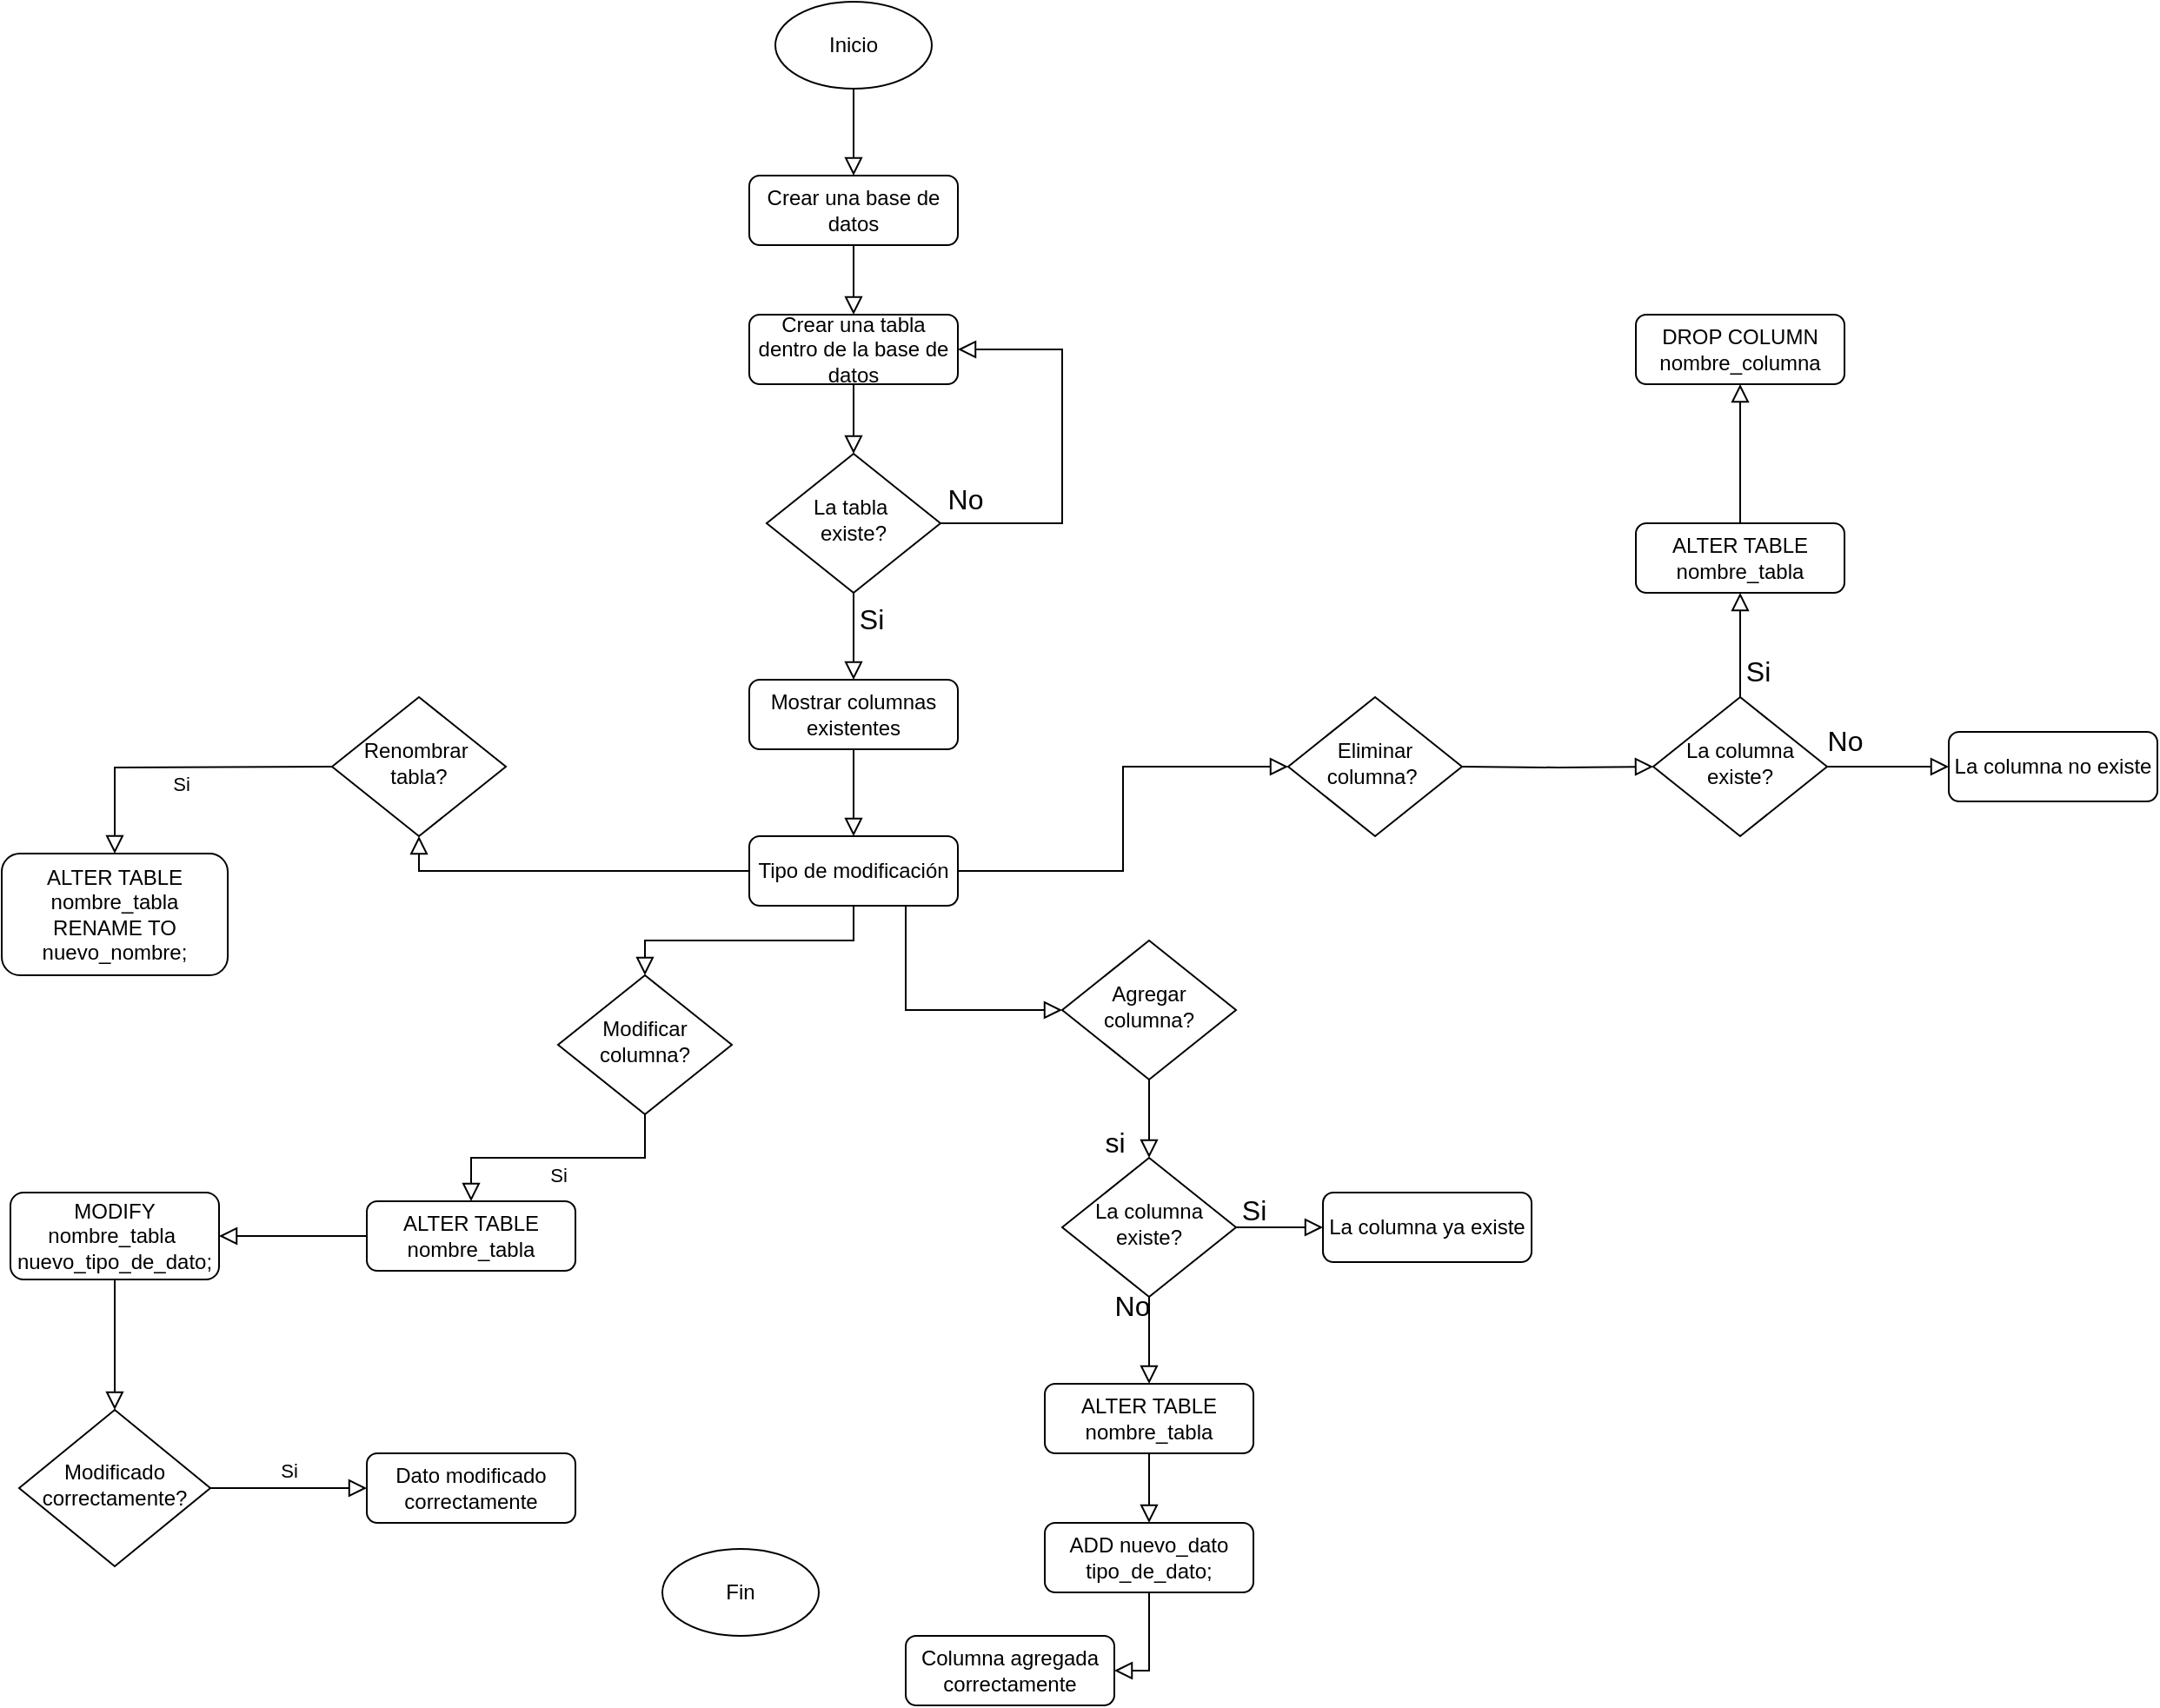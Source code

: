 <mxfile version="26.1.0">
  <diagram id="C5RBs43oDa-KdzZeNtuy" name="Page-1">
    <mxGraphModel dx="1835" dy="2219" grid="1" gridSize="10" guides="1" tooltips="1" connect="1" arrows="1" fold="1" page="1" pageScale="1" pageWidth="827" pageHeight="1169" math="0" shadow="0">
      <root>
        <mxCell id="WIyWlLk6GJQsqaUBKTNV-0" />
        <mxCell id="WIyWlLk6GJQsqaUBKTNV-1" parent="WIyWlLk6GJQsqaUBKTNV-0" />
        <mxCell id="WIyWlLk6GJQsqaUBKTNV-2" value="" style="rounded=0;html=1;jettySize=auto;orthogonalLoop=1;fontSize=11;endArrow=block;endFill=0;endSize=8;strokeWidth=1;shadow=0;labelBackgroundColor=none;edgeStyle=orthogonalEdgeStyle;entryX=0.5;entryY=0;entryDx=0;entryDy=0;" parent="WIyWlLk6GJQsqaUBKTNV-1" source="WIyWlLk6GJQsqaUBKTNV-3" target="C9Z1ZDKZKIPc8T6fknlQ-0" edge="1">
          <mxGeometry relative="1" as="geometry">
            <mxPoint x="220" y="-280" as="targetPoint" />
          </mxGeometry>
        </mxCell>
        <mxCell id="WIyWlLk6GJQsqaUBKTNV-3" value="Crear una base de datos" style="rounded=1;whiteSpace=wrap;html=1;fontSize=12;glass=0;strokeWidth=1;shadow=0;" parent="WIyWlLk6GJQsqaUBKTNV-1" vertex="1">
          <mxGeometry x="160" y="-350" width="120" height="40" as="geometry" />
        </mxCell>
        <mxCell id="WIyWlLk6GJQsqaUBKTNV-9" value="" style="edgeStyle=orthogonalEdgeStyle;rounded=0;html=1;jettySize=auto;orthogonalLoop=1;fontSize=11;endArrow=block;endFill=0;endSize=8;strokeWidth=1;shadow=0;labelBackgroundColor=none;exitX=0.5;exitY=1;exitDx=0;exitDy=0;entryX=0.5;entryY=0;entryDx=0;entryDy=0;" parent="WIyWlLk6GJQsqaUBKTNV-1" source="C9Z1ZDKZKIPc8T6fknlQ-44" target="C9Z1ZDKZKIPc8T6fknlQ-64" edge="1">
          <mxGeometry y="10" relative="1" as="geometry">
            <mxPoint as="offset" />
            <mxPoint x="480.0" y="170" as="sourcePoint" />
            <mxPoint x="530" y="130" as="targetPoint" />
          </mxGeometry>
        </mxCell>
        <mxCell id="C9Z1ZDKZKIPc8T6fknlQ-0" value="Crear una tabla dentro de la base de datos" style="rounded=1;whiteSpace=wrap;html=1;fontSize=12;glass=0;strokeWidth=1;shadow=0;" vertex="1" parent="WIyWlLk6GJQsqaUBKTNV-1">
          <mxGeometry x="160" y="-270" width="120" height="40" as="geometry" />
        </mxCell>
        <mxCell id="C9Z1ZDKZKIPc8T6fknlQ-5" value="" style="edgeStyle=orthogonalEdgeStyle;rounded=0;html=1;jettySize=auto;orthogonalLoop=1;fontSize=11;endArrow=block;endFill=0;endSize=8;strokeWidth=1;shadow=0;labelBackgroundColor=none;exitX=0.5;exitY=1;exitDx=0;exitDy=0;" edge="1" parent="WIyWlLk6GJQsqaUBKTNV-1" source="C9Z1ZDKZKIPc8T6fknlQ-64" target="C9Z1ZDKZKIPc8T6fknlQ-7">
          <mxGeometry x="-1" y="72" relative="1" as="geometry">
            <mxPoint x="-40" y="12" as="offset" />
            <mxPoint x="590" y="150" as="sourcePoint" />
          </mxGeometry>
        </mxCell>
        <mxCell id="C9Z1ZDKZKIPc8T6fknlQ-7" value="ALTER TABLE&lt;div&gt;nombre_tabla&lt;/div&gt;" style="rounded=1;whiteSpace=wrap;html=1;fontSize=12;glass=0;strokeWidth=1;shadow=0;" vertex="1" parent="WIyWlLk6GJQsqaUBKTNV-1">
          <mxGeometry x="330" y="345" width="120" height="40" as="geometry" />
        </mxCell>
        <mxCell id="C9Z1ZDKZKIPc8T6fknlQ-8" value="ADD nuevo_dato&lt;div&gt;tipo_de_dato;&lt;/div&gt;" style="rounded=1;whiteSpace=wrap;html=1;fontSize=12;glass=0;strokeWidth=1;shadow=0;" vertex="1" parent="WIyWlLk6GJQsqaUBKTNV-1">
          <mxGeometry x="330" y="425" width="120" height="40" as="geometry" />
        </mxCell>
        <mxCell id="C9Z1ZDKZKIPc8T6fknlQ-9" value="" style="edgeStyle=orthogonalEdgeStyle;rounded=0;html=1;jettySize=auto;orthogonalLoop=1;fontSize=11;endArrow=block;endFill=0;endSize=8;strokeWidth=1;shadow=0;labelBackgroundColor=none;entryX=0.5;entryY=0;entryDx=0;entryDy=0;exitX=0.5;exitY=1;exitDx=0;exitDy=0;" edge="1" parent="WIyWlLk6GJQsqaUBKTNV-1" source="C9Z1ZDKZKIPc8T6fknlQ-7" target="C9Z1ZDKZKIPc8T6fknlQ-8">
          <mxGeometry y="10" relative="1" as="geometry">
            <mxPoint as="offset" />
            <mxPoint x="820" y="225" as="sourcePoint" />
            <mxPoint x="710" y="235" as="targetPoint" />
          </mxGeometry>
        </mxCell>
        <mxCell id="C9Z1ZDKZKIPc8T6fknlQ-11" value="Si" style="edgeStyle=orthogonalEdgeStyle;rounded=0;html=1;jettySize=auto;orthogonalLoop=1;fontSize=11;endArrow=block;endFill=0;endSize=8;strokeWidth=1;shadow=0;labelBackgroundColor=none;exitX=0.5;exitY=1;exitDx=0;exitDy=0;entryX=0.5;entryY=0;entryDx=0;entryDy=0;" edge="1" parent="WIyWlLk6GJQsqaUBKTNV-1" source="C9Z1ZDKZKIPc8T6fknlQ-43" target="C9Z1ZDKZKIPc8T6fknlQ-14">
          <mxGeometry y="10" relative="1" as="geometry">
            <mxPoint as="offset" />
            <mxPoint x="-20" y="280" as="targetPoint" />
          </mxGeometry>
        </mxCell>
        <mxCell id="C9Z1ZDKZKIPc8T6fknlQ-13" value="MODIFY nombre_tabla&amp;nbsp;&lt;div&gt;nuevo_tipo_de_dato;&lt;/div&gt;" style="rounded=1;whiteSpace=wrap;html=1;fontSize=12;glass=0;strokeWidth=1;shadow=0;" vertex="1" parent="WIyWlLk6GJQsqaUBKTNV-1">
          <mxGeometry x="-265" y="235" width="120" height="50" as="geometry" />
        </mxCell>
        <mxCell id="C9Z1ZDKZKIPc8T6fknlQ-14" value="ALTER TABLE nombre_tabla" style="rounded=1;whiteSpace=wrap;html=1;fontSize=12;glass=0;strokeWidth=1;shadow=0;" vertex="1" parent="WIyWlLk6GJQsqaUBKTNV-1">
          <mxGeometry x="-60" y="240" width="120" height="40" as="geometry" />
        </mxCell>
        <mxCell id="C9Z1ZDKZKIPc8T6fknlQ-15" value="" style="edgeStyle=orthogonalEdgeStyle;rounded=0;html=1;jettySize=auto;orthogonalLoop=1;fontSize=11;endArrow=block;endFill=0;endSize=8;strokeWidth=1;shadow=0;labelBackgroundColor=none;entryX=1;entryY=0.5;entryDx=0;entryDy=0;exitX=0;exitY=0.5;exitDx=0;exitDy=0;" edge="1" parent="WIyWlLk6GJQsqaUBKTNV-1" target="C9Z1ZDKZKIPc8T6fknlQ-13" source="C9Z1ZDKZKIPc8T6fknlQ-14">
          <mxGeometry y="10" relative="1" as="geometry">
            <mxPoint as="offset" />
            <mxPoint x="-200" y="350" as="sourcePoint" />
            <mxPoint x="-240" y="400" as="targetPoint" />
          </mxGeometry>
        </mxCell>
        <mxCell id="C9Z1ZDKZKIPc8T6fknlQ-18" value="Inicio" style="ellipse;whiteSpace=wrap;html=1;" vertex="1" parent="WIyWlLk6GJQsqaUBKTNV-1">
          <mxGeometry x="175" y="-450" width="90" height="50" as="geometry" />
        </mxCell>
        <mxCell id="C9Z1ZDKZKIPc8T6fknlQ-19" value="" style="rounded=0;html=1;jettySize=auto;orthogonalLoop=1;fontSize=11;endArrow=block;endFill=0;endSize=8;strokeWidth=1;shadow=0;labelBackgroundColor=none;edgeStyle=orthogonalEdgeStyle;entryX=0.5;entryY=0;entryDx=0;entryDy=0;exitX=0.5;exitY=1;exitDx=0;exitDy=0;" edge="1" parent="WIyWlLk6GJQsqaUBKTNV-1" source="C9Z1ZDKZKIPc8T6fknlQ-18" target="WIyWlLk6GJQsqaUBKTNV-3">
          <mxGeometry relative="1" as="geometry">
            <mxPoint x="230" y="-300" as="sourcePoint" />
            <mxPoint x="230" y="-260" as="targetPoint" />
          </mxGeometry>
        </mxCell>
        <mxCell id="C9Z1ZDKZKIPc8T6fknlQ-24" value="Modificado correctamente?" style="rhombus;whiteSpace=wrap;html=1;shadow=0;fontFamily=Helvetica;fontSize=12;align=center;strokeWidth=1;spacing=6;spacingTop=-4;" vertex="1" parent="WIyWlLk6GJQsqaUBKTNV-1">
          <mxGeometry x="-260" y="360" width="110" height="90" as="geometry" />
        </mxCell>
        <mxCell id="C9Z1ZDKZKIPc8T6fknlQ-25" value="" style="edgeStyle=orthogonalEdgeStyle;rounded=0;html=1;jettySize=auto;orthogonalLoop=1;fontSize=11;endArrow=block;endFill=0;endSize=8;strokeWidth=1;shadow=0;labelBackgroundColor=none;entryX=0.5;entryY=0;entryDx=0;entryDy=0;exitX=0.5;exitY=1;exitDx=0;exitDy=0;" edge="1" parent="WIyWlLk6GJQsqaUBKTNV-1" source="C9Z1ZDKZKIPc8T6fknlQ-13" target="C9Z1ZDKZKIPc8T6fknlQ-24">
          <mxGeometry y="10" relative="1" as="geometry">
            <mxPoint as="offset" />
            <mxPoint x="390" y="500" as="sourcePoint" />
            <mxPoint x="390" y="540" as="targetPoint" />
          </mxGeometry>
        </mxCell>
        <mxCell id="C9Z1ZDKZKIPc8T6fknlQ-26" value="Si" style="rounded=0;html=1;jettySize=auto;orthogonalLoop=1;fontSize=11;endArrow=block;endFill=0;endSize=8;strokeWidth=1;shadow=0;labelBackgroundColor=none;exitX=1;exitY=0.5;exitDx=0;exitDy=0;entryX=0;entryY=0.5;entryDx=0;entryDy=0;" edge="1" parent="WIyWlLk6GJQsqaUBKTNV-1" source="C9Z1ZDKZKIPc8T6fknlQ-24" target="C9Z1ZDKZKIPc8T6fknlQ-27">
          <mxGeometry y="10" relative="1" as="geometry">
            <mxPoint as="offset" />
            <mxPoint x="225" y="720" as="sourcePoint" />
            <mxPoint x="-200" y="470" as="targetPoint" />
          </mxGeometry>
        </mxCell>
        <mxCell id="C9Z1ZDKZKIPc8T6fknlQ-27" value="Dato modificado&lt;div&gt;correctamente&lt;/div&gt;" style="rounded=1;whiteSpace=wrap;html=1;fontSize=12;glass=0;strokeWidth=1;shadow=0;" vertex="1" parent="WIyWlLk6GJQsqaUBKTNV-1">
          <mxGeometry x="-60" y="385" width="120" height="40" as="geometry" />
        </mxCell>
        <mxCell id="C9Z1ZDKZKIPc8T6fknlQ-28" value="Fin" style="ellipse;whiteSpace=wrap;html=1;" vertex="1" parent="WIyWlLk6GJQsqaUBKTNV-1">
          <mxGeometry x="110" y="440" width="90" height="50" as="geometry" />
        </mxCell>
        <mxCell id="C9Z1ZDKZKIPc8T6fknlQ-33" value="Mostrar columnas existentes" style="rounded=1;whiteSpace=wrap;html=1;fontSize=12;glass=0;strokeWidth=1;shadow=0;" vertex="1" parent="WIyWlLk6GJQsqaUBKTNV-1">
          <mxGeometry x="160" y="-60" width="120" height="40" as="geometry" />
        </mxCell>
        <mxCell id="C9Z1ZDKZKIPc8T6fknlQ-34" value="" style="rounded=0;html=1;jettySize=auto;orthogonalLoop=1;fontSize=11;endArrow=block;endFill=0;endSize=8;strokeWidth=1;shadow=0;labelBackgroundColor=none;edgeStyle=orthogonalEdgeStyle;entryX=0.5;entryY=0;entryDx=0;entryDy=0;exitX=0.5;exitY=1;exitDx=0;exitDy=0;" edge="1" parent="WIyWlLk6GJQsqaUBKTNV-1" source="C9Z1ZDKZKIPc8T6fknlQ-0" target="C9Z1ZDKZKIPc8T6fknlQ-52">
          <mxGeometry relative="1" as="geometry">
            <mxPoint x="230" y="-170" as="sourcePoint" />
            <mxPoint x="230" y="-130" as="targetPoint" />
          </mxGeometry>
        </mxCell>
        <mxCell id="C9Z1ZDKZKIPc8T6fknlQ-35" value="Tipo de modificación" style="rounded=1;whiteSpace=wrap;html=1;fontSize=12;glass=0;strokeWidth=1;shadow=0;" vertex="1" parent="WIyWlLk6GJQsqaUBKTNV-1">
          <mxGeometry x="160" y="30" width="120" height="40" as="geometry" />
        </mxCell>
        <mxCell id="C9Z1ZDKZKIPc8T6fknlQ-37" value="" style="rounded=0;html=1;jettySize=auto;orthogonalLoop=1;fontSize=11;endArrow=block;endFill=0;endSize=8;strokeWidth=1;shadow=0;labelBackgroundColor=none;edgeStyle=orthogonalEdgeStyle;entryX=0.5;entryY=0;entryDx=0;entryDy=0;exitX=0.5;exitY=1;exitDx=0;exitDy=0;" edge="1" parent="WIyWlLk6GJQsqaUBKTNV-1" source="C9Z1ZDKZKIPc8T6fknlQ-33" target="C9Z1ZDKZKIPc8T6fknlQ-35">
          <mxGeometry relative="1" as="geometry">
            <mxPoint x="230" y="-90" as="sourcePoint" />
            <mxPoint x="230" y="-50" as="targetPoint" />
          </mxGeometry>
        </mxCell>
        <mxCell id="C9Z1ZDKZKIPc8T6fknlQ-42" value="Renombrar&amp;nbsp;&lt;div&gt;tabla?&lt;/div&gt;" style="rhombus;whiteSpace=wrap;html=1;shadow=0;fontFamily=Helvetica;fontSize=12;align=center;strokeWidth=1;spacing=6;spacingTop=-4;" vertex="1" parent="WIyWlLk6GJQsqaUBKTNV-1">
          <mxGeometry x="-80" y="-50" width="100" height="80" as="geometry" />
        </mxCell>
        <mxCell id="C9Z1ZDKZKIPc8T6fknlQ-43" value="Modificar columna?" style="rhombus;whiteSpace=wrap;html=1;shadow=0;fontFamily=Helvetica;fontSize=12;align=center;strokeWidth=1;spacing=6;spacingTop=-4;" vertex="1" parent="WIyWlLk6GJQsqaUBKTNV-1">
          <mxGeometry x="50" y="110" width="100" height="80" as="geometry" />
        </mxCell>
        <mxCell id="C9Z1ZDKZKIPc8T6fknlQ-44" value="Agregar columna?" style="rhombus;whiteSpace=wrap;html=1;shadow=0;fontFamily=Helvetica;fontSize=12;align=center;strokeWidth=1;spacing=6;spacingTop=-4;" vertex="1" parent="WIyWlLk6GJQsqaUBKTNV-1">
          <mxGeometry x="340" y="90" width="100" height="80" as="geometry" />
        </mxCell>
        <mxCell id="C9Z1ZDKZKIPc8T6fknlQ-45" value="Eliminar columna?&amp;nbsp;" style="rhombus;whiteSpace=wrap;html=1;shadow=0;fontFamily=Helvetica;fontSize=12;align=center;strokeWidth=1;spacing=6;spacingTop=-4;" vertex="1" parent="WIyWlLk6GJQsqaUBKTNV-1">
          <mxGeometry x="470" y="-50" width="100" height="80" as="geometry" />
        </mxCell>
        <mxCell id="C9Z1ZDKZKIPc8T6fknlQ-47" value="" style="edgeStyle=orthogonalEdgeStyle;rounded=0;html=1;jettySize=auto;orthogonalLoop=1;fontSize=11;endArrow=block;endFill=0;endSize=8;strokeWidth=1;shadow=0;labelBackgroundColor=none;exitX=0;exitY=0.5;exitDx=0;exitDy=0;entryX=0.5;entryY=1;entryDx=0;entryDy=0;" edge="1" parent="WIyWlLk6GJQsqaUBKTNV-1" source="C9Z1ZDKZKIPc8T6fknlQ-35" target="C9Z1ZDKZKIPc8T6fknlQ-42">
          <mxGeometry y="10" relative="1" as="geometry">
            <mxPoint as="offset" />
            <mxPoint x="90" y="220" as="sourcePoint" />
            <mxPoint x="-110" y="290" as="targetPoint" />
          </mxGeometry>
        </mxCell>
        <mxCell id="C9Z1ZDKZKIPc8T6fknlQ-48" value="" style="edgeStyle=orthogonalEdgeStyle;rounded=0;html=1;jettySize=auto;orthogonalLoop=1;fontSize=11;endArrow=block;endFill=0;endSize=8;strokeWidth=1;shadow=0;labelBackgroundColor=none;exitX=0.5;exitY=1;exitDx=0;exitDy=0;entryX=0.5;entryY=0;entryDx=0;entryDy=0;" edge="1" parent="WIyWlLk6GJQsqaUBKTNV-1" source="C9Z1ZDKZKIPc8T6fknlQ-35" target="C9Z1ZDKZKIPc8T6fknlQ-43">
          <mxGeometry y="10" relative="1" as="geometry">
            <mxPoint as="offset" />
            <mxPoint x="100" y="230" as="sourcePoint" />
            <mxPoint x="-100" y="300" as="targetPoint" />
          </mxGeometry>
        </mxCell>
        <mxCell id="C9Z1ZDKZKIPc8T6fknlQ-49" value="" style="edgeStyle=orthogonalEdgeStyle;rounded=0;html=1;jettySize=auto;orthogonalLoop=1;fontSize=11;endArrow=block;endFill=0;endSize=8;strokeWidth=1;shadow=0;labelBackgroundColor=none;exitX=0.75;exitY=1;exitDx=0;exitDy=0;entryX=0;entryY=0.5;entryDx=0;entryDy=0;" edge="1" parent="WIyWlLk6GJQsqaUBKTNV-1" source="C9Z1ZDKZKIPc8T6fknlQ-35" target="C9Z1ZDKZKIPc8T6fknlQ-44">
          <mxGeometry y="10" relative="1" as="geometry">
            <mxPoint as="offset" />
            <mxPoint x="110" y="240" as="sourcePoint" />
            <mxPoint x="-90" y="310" as="targetPoint" />
          </mxGeometry>
        </mxCell>
        <mxCell id="C9Z1ZDKZKIPc8T6fknlQ-50" value="" style="edgeStyle=orthogonalEdgeStyle;rounded=0;html=1;jettySize=auto;orthogonalLoop=1;fontSize=11;endArrow=block;endFill=0;endSize=8;strokeWidth=1;shadow=0;labelBackgroundColor=none;exitX=1;exitY=0.5;exitDx=0;exitDy=0;entryX=0;entryY=0.5;entryDx=0;entryDy=0;" edge="1" parent="WIyWlLk6GJQsqaUBKTNV-1" source="C9Z1ZDKZKIPc8T6fknlQ-35" target="C9Z1ZDKZKIPc8T6fknlQ-45">
          <mxGeometry y="10" relative="1" as="geometry">
            <mxPoint as="offset" />
            <mxPoint x="120" y="250" as="sourcePoint" />
            <mxPoint x="-80" y="320" as="targetPoint" />
          </mxGeometry>
        </mxCell>
        <mxCell id="C9Z1ZDKZKIPc8T6fknlQ-52" value="La tabla&amp;nbsp;&lt;div&gt;existe?&lt;/div&gt;" style="rhombus;whiteSpace=wrap;html=1;shadow=0;fontFamily=Helvetica;fontSize=12;align=center;strokeWidth=1;spacing=6;spacingTop=-4;" vertex="1" parent="WIyWlLk6GJQsqaUBKTNV-1">
          <mxGeometry x="170" y="-190" width="100" height="80" as="geometry" />
        </mxCell>
        <mxCell id="C9Z1ZDKZKIPc8T6fknlQ-54" value="" style="rounded=0;html=1;jettySize=auto;orthogonalLoop=1;fontSize=11;endArrow=block;endFill=0;endSize=8;strokeWidth=1;shadow=0;labelBackgroundColor=none;edgeStyle=orthogonalEdgeStyle;entryX=0.5;entryY=0;entryDx=0;entryDy=0;exitX=0.5;exitY=1;exitDx=0;exitDy=0;" edge="1" parent="WIyWlLk6GJQsqaUBKTNV-1" source="C9Z1ZDKZKIPc8T6fknlQ-52" target="C9Z1ZDKZKIPc8T6fknlQ-33">
          <mxGeometry relative="1" as="geometry">
            <mxPoint x="230" y="-10" as="sourcePoint" />
            <mxPoint x="230" y="40" as="targetPoint" />
          </mxGeometry>
        </mxCell>
        <mxCell id="C9Z1ZDKZKIPc8T6fknlQ-55" value="Si" style="text;html=1;align=center;verticalAlign=middle;resizable=0;points=[];autosize=1;strokeColor=none;fillColor=none;fontSize=16;" vertex="1" parent="WIyWlLk6GJQsqaUBKTNV-1">
          <mxGeometry x="210" y="-110" width="40" height="30" as="geometry" />
        </mxCell>
        <mxCell id="C9Z1ZDKZKIPc8T6fknlQ-56" value="" style="rounded=0;html=1;jettySize=auto;orthogonalLoop=1;fontSize=11;endArrow=block;endFill=0;endSize=8;strokeWidth=1;shadow=0;labelBackgroundColor=none;edgeStyle=orthogonalEdgeStyle;entryX=1;entryY=0.5;entryDx=0;entryDy=0;exitX=1;exitY=0.5;exitDx=0;exitDy=0;" edge="1" parent="WIyWlLk6GJQsqaUBKTNV-1" source="C9Z1ZDKZKIPc8T6fknlQ-52" target="C9Z1ZDKZKIPc8T6fknlQ-0">
          <mxGeometry relative="1" as="geometry">
            <mxPoint x="230" y="-220" as="sourcePoint" />
            <mxPoint x="230" y="-180" as="targetPoint" />
            <Array as="points">
              <mxPoint x="340" y="-150" />
              <mxPoint x="340" y="-250" />
            </Array>
          </mxGeometry>
        </mxCell>
        <mxCell id="C9Z1ZDKZKIPc8T6fknlQ-57" value="No" style="text;html=1;align=center;verticalAlign=middle;resizable=0;points=[];autosize=1;strokeColor=none;fillColor=none;fontSize=16;" vertex="1" parent="WIyWlLk6GJQsqaUBKTNV-1">
          <mxGeometry x="264" y="-179" width="40" height="30" as="geometry" />
        </mxCell>
        <mxCell id="C9Z1ZDKZKIPc8T6fknlQ-58" style="edgeStyle=none;curved=1;rounded=0;orthogonalLoop=1;jettySize=auto;html=1;exitX=0.75;exitY=0;exitDx=0;exitDy=0;fontSize=12;startSize=8;endSize=8;" edge="1" parent="WIyWlLk6GJQsqaUBKTNV-1" source="C9Z1ZDKZKIPc8T6fknlQ-27" target="C9Z1ZDKZKIPc8T6fknlQ-27">
          <mxGeometry relative="1" as="geometry" />
        </mxCell>
        <mxCell id="C9Z1ZDKZKIPc8T6fknlQ-59" value="Si" style="edgeStyle=orthogonalEdgeStyle;rounded=0;html=1;jettySize=auto;orthogonalLoop=1;fontSize=11;endArrow=block;endFill=0;endSize=8;strokeWidth=1;shadow=0;labelBackgroundColor=none;exitX=0.5;exitY=1;exitDx=0;exitDy=0;entryX=0.5;entryY=0;entryDx=0;entryDy=0;" edge="1" parent="WIyWlLk6GJQsqaUBKTNV-1" target="C9Z1ZDKZKIPc8T6fknlQ-61">
          <mxGeometry y="10" relative="1" as="geometry">
            <mxPoint as="offset" />
            <mxPoint x="-80" y="-10" as="sourcePoint" />
            <mxPoint x="-215" y="30" as="targetPoint" />
          </mxGeometry>
        </mxCell>
        <mxCell id="C9Z1ZDKZKIPc8T6fknlQ-61" value="ALTER TABLE nombre_tabla&lt;div&gt;RENAME TO nuevo_nombre;&lt;/div&gt;" style="rounded=1;whiteSpace=wrap;html=1;fontSize=12;glass=0;strokeWidth=1;shadow=0;" vertex="1" parent="WIyWlLk6GJQsqaUBKTNV-1">
          <mxGeometry x="-270" y="40" width="130" height="70" as="geometry" />
        </mxCell>
        <mxCell id="C9Z1ZDKZKIPc8T6fknlQ-62" value="si" style="text;html=1;align=center;verticalAlign=middle;resizable=0;points=[];autosize=1;strokeColor=none;fillColor=none;fontSize=16;" vertex="1" parent="WIyWlLk6GJQsqaUBKTNV-1">
          <mxGeometry x="350" y="191" width="40" height="30" as="geometry" />
        </mxCell>
        <mxCell id="C9Z1ZDKZKIPc8T6fknlQ-64" value="La columna existe?" style="rhombus;whiteSpace=wrap;html=1;shadow=0;fontFamily=Helvetica;fontSize=12;align=center;strokeWidth=1;spacing=6;spacingTop=-4;" vertex="1" parent="WIyWlLk6GJQsqaUBKTNV-1">
          <mxGeometry x="340" y="215" width="100" height="80" as="geometry" />
        </mxCell>
        <mxCell id="C9Z1ZDKZKIPc8T6fknlQ-68" value="Si" style="text;html=1;align=center;verticalAlign=middle;resizable=0;points=[];autosize=1;strokeColor=none;fillColor=none;fontSize=16;" vertex="1" parent="WIyWlLk6GJQsqaUBKTNV-1">
          <mxGeometry x="430" y="230" width="40" height="30" as="geometry" />
        </mxCell>
        <mxCell id="C9Z1ZDKZKIPc8T6fknlQ-69" value="" style="edgeStyle=orthogonalEdgeStyle;rounded=0;html=1;jettySize=auto;orthogonalLoop=1;fontSize=11;endArrow=block;endFill=0;endSize=8;strokeWidth=1;shadow=0;labelBackgroundColor=none;exitX=1;exitY=0.5;exitDx=0;exitDy=0;entryX=0;entryY=0.5;entryDx=0;entryDy=0;" edge="1" parent="WIyWlLk6GJQsqaUBKTNV-1" source="C9Z1ZDKZKIPc8T6fknlQ-64" target="C9Z1ZDKZKIPc8T6fknlQ-70">
          <mxGeometry y="10" relative="1" as="geometry">
            <mxPoint as="offset" />
            <mxPoint x="450" y="140" as="sourcePoint" />
            <mxPoint x="760" y="130" as="targetPoint" />
          </mxGeometry>
        </mxCell>
        <mxCell id="C9Z1ZDKZKIPc8T6fknlQ-70" value="La columna ya existe" style="rounded=1;whiteSpace=wrap;html=1;fontSize=12;glass=0;strokeWidth=1;shadow=0;" vertex="1" parent="WIyWlLk6GJQsqaUBKTNV-1">
          <mxGeometry x="490" y="235" width="120" height="40" as="geometry" />
        </mxCell>
        <mxCell id="C9Z1ZDKZKIPc8T6fknlQ-72" value="No" style="text;html=1;align=center;verticalAlign=middle;resizable=0;points=[];autosize=1;strokeColor=none;fillColor=none;fontSize=16;" vertex="1" parent="WIyWlLk6GJQsqaUBKTNV-1">
          <mxGeometry x="360" y="285" width="40" height="30" as="geometry" />
        </mxCell>
        <mxCell id="C9Z1ZDKZKIPc8T6fknlQ-74" value="ALTER TABLE&lt;div&gt;nombre_tabla&lt;/div&gt;" style="rounded=1;whiteSpace=wrap;html=1;fontSize=12;glass=0;strokeWidth=1;shadow=0;" vertex="1" parent="WIyWlLk6GJQsqaUBKTNV-1">
          <mxGeometry x="670" y="-150" width="120" height="40" as="geometry" />
        </mxCell>
        <mxCell id="C9Z1ZDKZKIPc8T6fknlQ-75" value="DROP COLUMN&lt;div&gt;nombre_columna&lt;/div&gt;" style="rounded=1;whiteSpace=wrap;html=1;fontSize=12;glass=0;strokeWidth=1;shadow=0;" vertex="1" parent="WIyWlLk6GJQsqaUBKTNV-1">
          <mxGeometry x="670" y="-270" width="120" height="40" as="geometry" />
        </mxCell>
        <mxCell id="C9Z1ZDKZKIPc8T6fknlQ-76" value="" style="rounded=0;html=1;jettySize=auto;orthogonalLoop=1;fontSize=11;endArrow=block;endFill=0;endSize=8;strokeWidth=1;shadow=0;labelBackgroundColor=none;entryX=0.5;entryY=1;entryDx=0;entryDy=0;exitX=0.5;exitY=0;exitDx=0;exitDy=0;" edge="1" parent="WIyWlLk6GJQsqaUBKTNV-1" source="C9Z1ZDKZKIPc8T6fknlQ-84" target="C9Z1ZDKZKIPc8T6fknlQ-74">
          <mxGeometry y="10" relative="1" as="geometry">
            <mxPoint as="offset" />
            <mxPoint x="620" y="-154.07" as="sourcePoint" />
            <mxPoint x="630" y="-270.07" as="targetPoint" />
          </mxGeometry>
        </mxCell>
        <mxCell id="C9Z1ZDKZKIPc8T6fknlQ-78" value="Si" style="text;html=1;align=center;verticalAlign=middle;resizable=0;points=[];autosize=1;strokeColor=none;fillColor=none;fontSize=16;" vertex="1" parent="WIyWlLk6GJQsqaUBKTNV-1">
          <mxGeometry x="720" y="-80" width="40" height="30" as="geometry" />
        </mxCell>
        <mxCell id="C9Z1ZDKZKIPc8T6fknlQ-80" value="La columna no existe" style="rounded=1;whiteSpace=wrap;html=1;fontSize=12;glass=0;strokeWidth=1;shadow=0;" vertex="1" parent="WIyWlLk6GJQsqaUBKTNV-1">
          <mxGeometry x="850" y="-30" width="120" height="40" as="geometry" />
        </mxCell>
        <mxCell id="C9Z1ZDKZKIPc8T6fknlQ-81" value="No" style="text;html=1;align=center;verticalAlign=middle;resizable=0;points=[];autosize=1;strokeColor=none;fillColor=none;fontSize=16;" vertex="1" parent="WIyWlLk6GJQsqaUBKTNV-1">
          <mxGeometry x="770" y="-40" width="40" height="30" as="geometry" />
        </mxCell>
        <mxCell id="C9Z1ZDKZKIPc8T6fknlQ-82" style="edgeStyle=none;curved=1;rounded=0;orthogonalLoop=1;jettySize=auto;html=1;exitX=0.5;exitY=1;exitDx=0;exitDy=0;fontSize=12;startSize=8;endSize=8;" edge="1" parent="WIyWlLk6GJQsqaUBKTNV-1" source="C9Z1ZDKZKIPc8T6fknlQ-80" target="C9Z1ZDKZKIPc8T6fknlQ-80">
          <mxGeometry relative="1" as="geometry" />
        </mxCell>
        <mxCell id="C9Z1ZDKZKIPc8T6fknlQ-83" value="" style="edgeStyle=orthogonalEdgeStyle;rounded=0;html=1;jettySize=auto;orthogonalLoop=1;fontSize=11;endArrow=block;endFill=0;endSize=8;strokeWidth=1;shadow=0;labelBackgroundColor=none;exitX=1;exitY=0.5;exitDx=0;exitDy=0;entryX=0;entryY=0.5;entryDx=0;entryDy=0;" edge="1" parent="WIyWlLk6GJQsqaUBKTNV-1" target="C9Z1ZDKZKIPc8T6fknlQ-84">
          <mxGeometry y="10" relative="1" as="geometry">
            <mxPoint as="offset" />
            <mxPoint x="570" y="-10" as="sourcePoint" />
            <mxPoint x="660" y="-10" as="targetPoint" />
          </mxGeometry>
        </mxCell>
        <mxCell id="C9Z1ZDKZKIPc8T6fknlQ-84" value="La columna existe?" style="rhombus;whiteSpace=wrap;html=1;shadow=0;fontFamily=Helvetica;fontSize=12;align=center;strokeWidth=1;spacing=6;spacingTop=-4;" vertex="1" parent="WIyWlLk6GJQsqaUBKTNV-1">
          <mxGeometry x="680" y="-50" width="100" height="80" as="geometry" />
        </mxCell>
        <mxCell id="C9Z1ZDKZKIPc8T6fknlQ-85" value="" style="edgeStyle=orthogonalEdgeStyle;rounded=0;html=1;jettySize=auto;orthogonalLoop=1;fontSize=11;endArrow=block;endFill=0;endSize=8;strokeWidth=1;shadow=0;labelBackgroundColor=none;exitX=1;exitY=0.5;exitDx=0;exitDy=0;entryX=0;entryY=0.5;entryDx=0;entryDy=0;" edge="1" parent="WIyWlLk6GJQsqaUBKTNV-1" source="C9Z1ZDKZKIPc8T6fknlQ-84" target="C9Z1ZDKZKIPc8T6fknlQ-80">
          <mxGeometry y="10" relative="1" as="geometry">
            <mxPoint as="offset" />
            <mxPoint x="580" as="sourcePoint" />
            <mxPoint x="840" y="-10" as="targetPoint" />
          </mxGeometry>
        </mxCell>
        <mxCell id="C9Z1ZDKZKIPc8T6fknlQ-86" value="" style="rounded=0;html=1;jettySize=auto;orthogonalLoop=1;fontSize=11;endArrow=block;endFill=0;endSize=8;strokeWidth=1;shadow=0;labelBackgroundColor=none;entryX=0.5;entryY=1;entryDx=0;entryDy=0;exitX=0.5;exitY=0;exitDx=0;exitDy=0;" edge="1" parent="WIyWlLk6GJQsqaUBKTNV-1" source="C9Z1ZDKZKIPc8T6fknlQ-74" target="C9Z1ZDKZKIPc8T6fknlQ-75">
          <mxGeometry y="10" relative="1" as="geometry">
            <mxPoint as="offset" />
            <mxPoint x="740" y="-40" as="sourcePoint" />
            <mxPoint x="740" y="-100" as="targetPoint" />
          </mxGeometry>
        </mxCell>
        <mxCell id="C9Z1ZDKZKIPc8T6fknlQ-89" value="Columna agregada&lt;div&gt;correctamente&lt;/div&gt;" style="rounded=1;whiteSpace=wrap;html=1;fontSize=12;glass=0;strokeWidth=1;shadow=0;" vertex="1" parent="WIyWlLk6GJQsqaUBKTNV-1">
          <mxGeometry x="250" y="490" width="120" height="40" as="geometry" />
        </mxCell>
        <mxCell id="C9Z1ZDKZKIPc8T6fknlQ-90" value="" style="edgeStyle=orthogonalEdgeStyle;rounded=0;html=1;jettySize=auto;orthogonalLoop=1;fontSize=11;endArrow=block;endFill=0;endSize=8;strokeWidth=1;shadow=0;labelBackgroundColor=none;entryX=1;entryY=0.5;entryDx=0;entryDy=0;exitX=0.5;exitY=1;exitDx=0;exitDy=0;" edge="1" parent="WIyWlLk6GJQsqaUBKTNV-1" source="C9Z1ZDKZKIPc8T6fknlQ-8" target="C9Z1ZDKZKIPc8T6fknlQ-89">
          <mxGeometry y="10" relative="1" as="geometry">
            <mxPoint as="offset" />
            <mxPoint x="410" y="600" as="sourcePoint" />
            <mxPoint x="400" y="435" as="targetPoint" />
            <Array as="points">
              <mxPoint x="390" y="510" />
            </Array>
          </mxGeometry>
        </mxCell>
      </root>
    </mxGraphModel>
  </diagram>
</mxfile>
